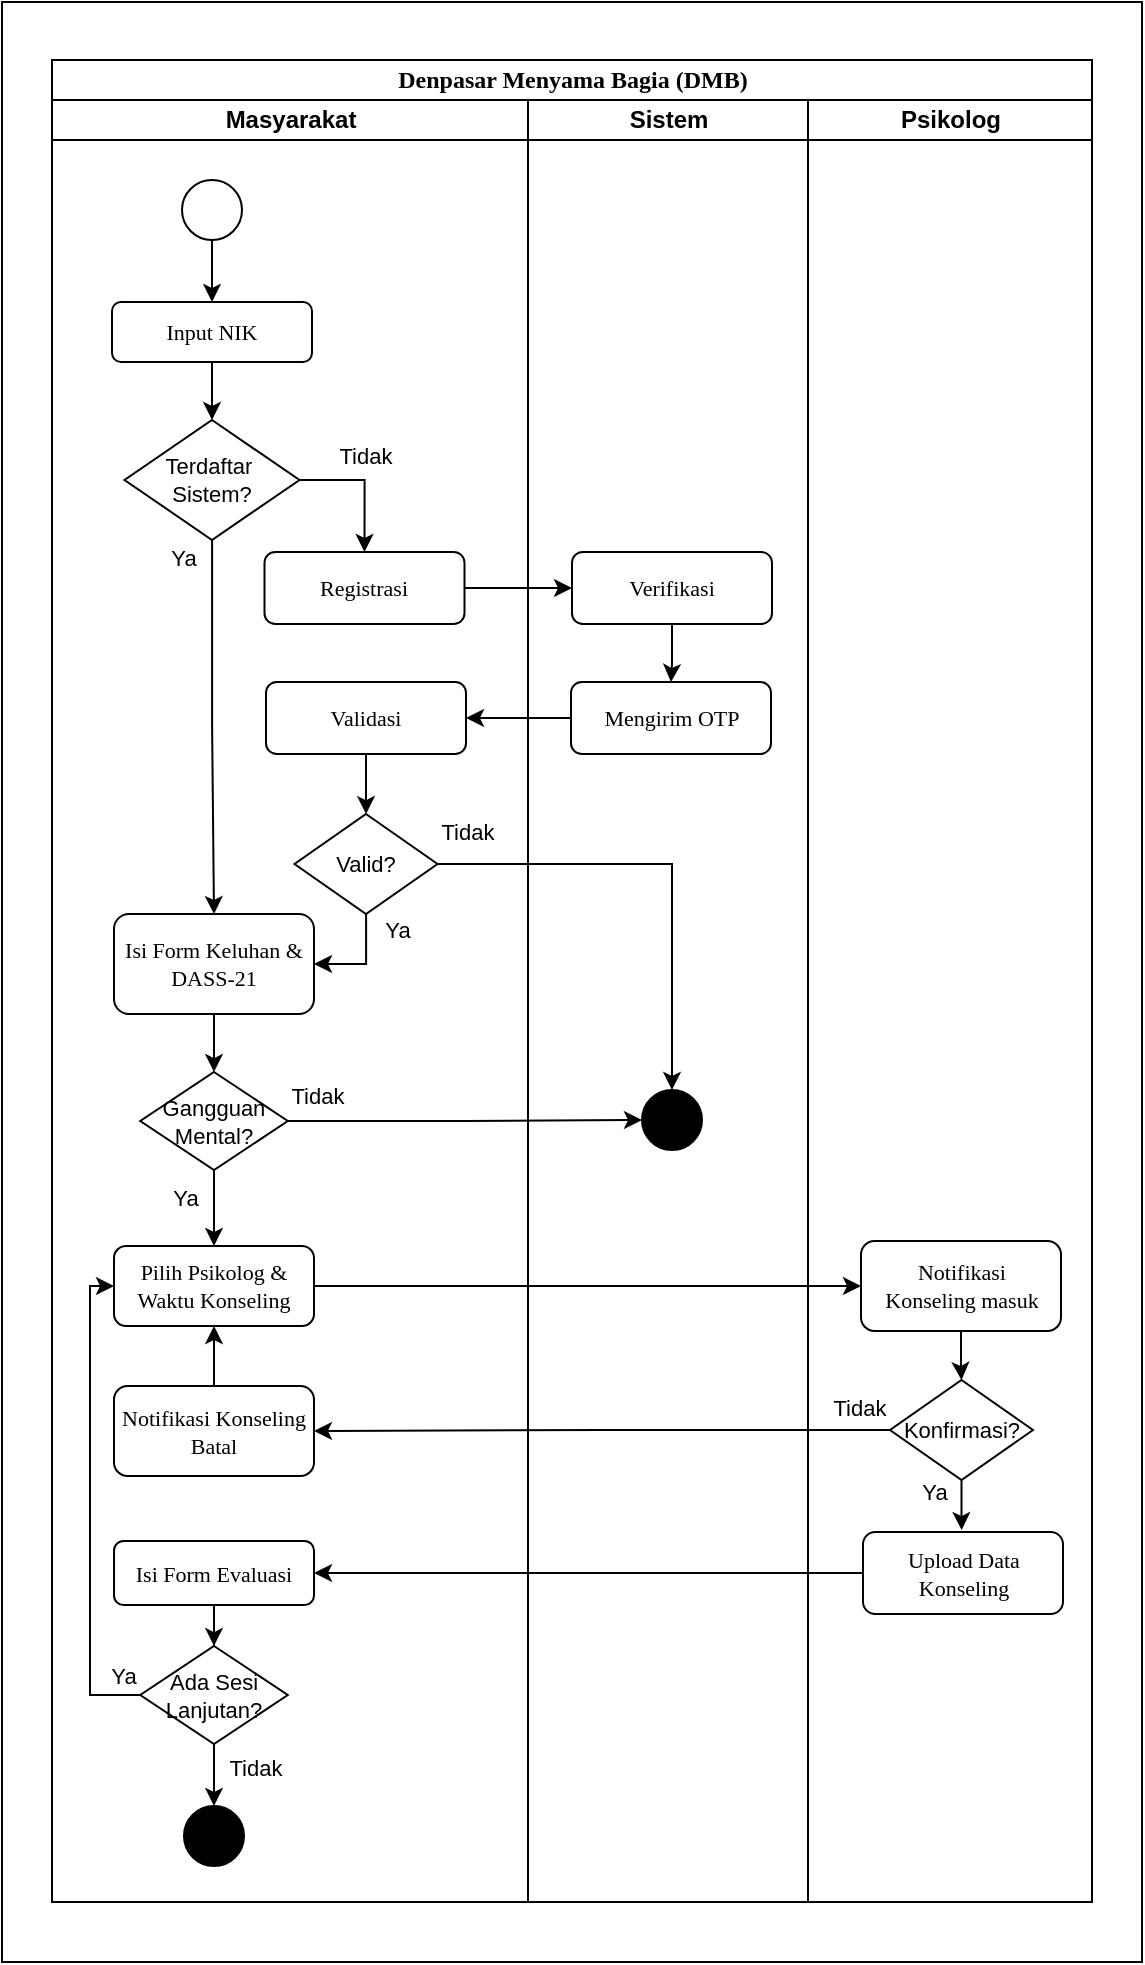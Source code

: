 <mxfile version="26.0.6">
  <diagram name="Page-1" id="74e2e168-ea6b-b213-b513-2b3c1d86103e">
    <mxGraphModel dx="1434" dy="822" grid="1" gridSize="10" guides="1" tooltips="1" connect="1" arrows="1" fold="1" page="1" pageScale="1" pageWidth="1100" pageHeight="850" background="none" math="0" shadow="0">
      <root>
        <mxCell id="0" />
        <mxCell id="1" parent="0" />
        <mxCell id="NHuW_ycCEP214MvrEZXo-8" value="" style="rounded=0;whiteSpace=wrap;html=1;fillColor=none;" parent="1" vertex="1">
          <mxGeometry x="47" y="60" width="570" height="980" as="geometry" />
        </mxCell>
        <mxCell id="77e6c97f196da883-1" value="&lt;font style=&quot;font-size: 12px;&quot;&gt;Denpasar Menyama Bagia (DMB)&lt;/font&gt;" style="swimlane;html=1;childLayout=stackLayout;startSize=20;rounded=0;shadow=0;labelBackgroundColor=none;strokeWidth=1;fontFamily=Verdana;fontSize=8;align=center;" parent="1" vertex="1">
          <mxGeometry x="72" y="89" width="520" height="921" as="geometry" />
        </mxCell>
        <mxCell id="77e6c97f196da883-2" value="Masyarakat" style="swimlane;html=1;startSize=20;" parent="77e6c97f196da883-1" vertex="1">
          <mxGeometry y="20" width="238" height="901" as="geometry" />
        </mxCell>
        <mxCell id="NHuW_ycCEP214MvrEZXo-3" style="edgeStyle=orthogonalEdgeStyle;rounded=0;orthogonalLoop=1;jettySize=auto;html=1;entryX=0.5;entryY=0;entryDx=0;entryDy=0;" parent="77e6c97f196da883-2" source="77e6c97f196da883-8" target="26xbkcS0d-30h95iVf0r-8" edge="1">
          <mxGeometry relative="1" as="geometry">
            <mxPoint x="80" y="160" as="targetPoint" />
          </mxGeometry>
        </mxCell>
        <mxCell id="77e6c97f196da883-8" value="&lt;font style=&quot;font-size: 11px;&quot;&gt;Input NIK&lt;/font&gt;" style="rounded=1;whiteSpace=wrap;html=1;shadow=0;labelBackgroundColor=none;strokeWidth=1;fontFamily=Verdana;fontSize=8;align=center;" parent="77e6c97f196da883-2" vertex="1">
          <mxGeometry x="30" y="101" width="100" height="30" as="geometry" />
        </mxCell>
        <mxCell id="NHuW_ycCEP214MvrEZXo-1" style="edgeStyle=orthogonalEdgeStyle;rounded=0;orthogonalLoop=1;jettySize=auto;html=1;" parent="77e6c97f196da883-2" source="CfGLCQ-AVux36dYBFbCj-1" target="77e6c97f196da883-8" edge="1">
          <mxGeometry relative="1" as="geometry" />
        </mxCell>
        <mxCell id="CfGLCQ-AVux36dYBFbCj-1" value="" style="ellipse;whiteSpace=wrap;html=1;aspect=fixed;" parent="77e6c97f196da883-2" vertex="1">
          <mxGeometry x="65" y="40" width="30" height="30" as="geometry" />
        </mxCell>
        <mxCell id="9PPKJCup4GsYLii_3ZPz-2" value="&lt;font style=&quot;font-size: 11px;&quot;&gt;Isi Form Evaluasi&lt;/font&gt;" style="rounded=1;whiteSpace=wrap;html=1;shadow=0;labelBackgroundColor=none;strokeWidth=1;fontFamily=Verdana;fontSize=8;align=center;" parent="77e6c97f196da883-2" vertex="1">
          <mxGeometry x="31.01" y="720.5" width="100" height="32" as="geometry" />
        </mxCell>
        <mxCell id="26xbkcS0d-30h95iVf0r-33" style="edgeStyle=orthogonalEdgeStyle;rounded=0;orthogonalLoop=1;jettySize=auto;html=1;" parent="77e6c97f196da883-2" source="glYdVUXlVzHkLnLTy9Cp-29" target="26xbkcS0d-30h95iVf0r-31" edge="1">
          <mxGeometry relative="1" as="geometry" />
        </mxCell>
        <mxCell id="glYdVUXlVzHkLnLTy9Cp-29" value="&lt;font style=&quot;font-size: 11px;&quot;&gt;Isi Form Keluhan &amp;amp; DASS-21&lt;br&gt;&lt;/font&gt;" style="rounded=1;whiteSpace=wrap;html=1;shadow=0;labelBackgroundColor=none;strokeWidth=1;fontFamily=Verdana;fontSize=8;align=center;" parent="77e6c97f196da883-2" vertex="1">
          <mxGeometry x="31" y="407" width="100" height="50" as="geometry" />
        </mxCell>
        <mxCell id="26xbkcS0d-30h95iVf0r-9" style="edgeStyle=orthogonalEdgeStyle;rounded=0;orthogonalLoop=1;jettySize=auto;html=1;entryX=0.5;entryY=0;entryDx=0;entryDy=0;" parent="77e6c97f196da883-2" source="26xbkcS0d-30h95iVf0r-8" target="glYdVUXlVzHkLnLTy9Cp-29" edge="1">
          <mxGeometry relative="1" as="geometry" />
        </mxCell>
        <mxCell id="26xbkcS0d-30h95iVf0r-17" style="edgeStyle=orthogonalEdgeStyle;rounded=0;orthogonalLoop=1;jettySize=auto;html=1;entryX=0.5;entryY=0;entryDx=0;entryDy=0;" parent="77e6c97f196da883-2" source="26xbkcS0d-30h95iVf0r-8" target="26xbkcS0d-30h95iVf0r-12" edge="1">
          <mxGeometry relative="1" as="geometry">
            <Array as="points">
              <mxPoint x="156" y="190" />
            </Array>
          </mxGeometry>
        </mxCell>
        <mxCell id="26xbkcS0d-30h95iVf0r-8" value="&lt;div&gt;Terdaftar&amp;nbsp;&lt;/div&gt;&lt;div&gt;Sistem?&lt;/div&gt;" style="rhombus;whiteSpace=wrap;html=1;fontSize=11;" parent="77e6c97f196da883-2" vertex="1">
          <mxGeometry x="36.25" y="160" width="87.5" height="60" as="geometry" />
        </mxCell>
        <mxCell id="26xbkcS0d-30h95iVf0r-12" value="&lt;font style=&quot;font-size: 11px;&quot;&gt;Registrasi&lt;/font&gt;" style="rounded=1;whiteSpace=wrap;html=1;shadow=0;labelBackgroundColor=none;strokeWidth=1;fontFamily=Verdana;fontSize=8;align=center;" parent="77e6c97f196da883-2" vertex="1">
          <mxGeometry x="106.25" y="226" width="100" height="36" as="geometry" />
        </mxCell>
        <mxCell id="26xbkcS0d-30h95iVf0r-13" value="Tidak" style="text;html=1;strokeColor=none;fillColor=none;align=center;verticalAlign=middle;whiteSpace=wrap;rounded=0;fontSize=11;" parent="77e6c97f196da883-2" vertex="1">
          <mxGeometry x="127" y="163" width="60" height="30" as="geometry" />
        </mxCell>
        <mxCell id="26xbkcS0d-30h95iVf0r-30" value="&lt;font style=&quot;font-size: 11px;&quot;&gt;Pilih Psikolog &amp;amp; Waktu Konseling&lt;/font&gt;" style="rounded=1;whiteSpace=wrap;html=1;shadow=0;labelBackgroundColor=none;strokeWidth=1;fontFamily=Verdana;fontSize=8;align=center;" parent="77e6c97f196da883-2" vertex="1">
          <mxGeometry x="31" y="573" width="100" height="40" as="geometry" />
        </mxCell>
        <mxCell id="26xbkcS0d-30h95iVf0r-35" style="edgeStyle=orthogonalEdgeStyle;rounded=0;orthogonalLoop=1;jettySize=auto;html=1;" parent="77e6c97f196da883-2" source="26xbkcS0d-30h95iVf0r-31" target="26xbkcS0d-30h95iVf0r-30" edge="1">
          <mxGeometry relative="1" as="geometry" />
        </mxCell>
        <mxCell id="26xbkcS0d-30h95iVf0r-31" value="Gangguan Mental?" style="rhombus;whiteSpace=wrap;html=1;fontSize=11;" parent="77e6c97f196da883-2" vertex="1">
          <mxGeometry x="44.13" y="486" width="73.75" height="49" as="geometry" />
        </mxCell>
        <mxCell id="26xbkcS0d-30h95iVf0r-34" value="Ya" style="text;html=1;strokeColor=none;fillColor=none;align=center;verticalAlign=middle;whiteSpace=wrap;rounded=0;fontSize=11;" parent="77e6c97f196da883-2" vertex="1">
          <mxGeometry x="37" y="534" width="60" height="30" as="geometry" />
        </mxCell>
        <mxCell id="26xbkcS0d-30h95iVf0r-37" value="Tidak" style="text;html=1;strokeColor=none;fillColor=none;align=center;verticalAlign=middle;whiteSpace=wrap;rounded=0;fontSize=11;" parent="77e6c97f196da883-2" vertex="1">
          <mxGeometry x="103" y="483" width="60" height="30" as="geometry" />
        </mxCell>
        <mxCell id="26xbkcS0d-30h95iVf0r-69" style="edgeStyle=orthogonalEdgeStyle;rounded=0;orthogonalLoop=1;jettySize=auto;html=1;" parent="77e6c97f196da883-2" source="26xbkcS0d-30h95iVf0r-68" target="26xbkcS0d-30h95iVf0r-30" edge="1">
          <mxGeometry relative="1" as="geometry" />
        </mxCell>
        <mxCell id="26xbkcS0d-30h95iVf0r-68" value="&lt;div&gt;&lt;font style=&quot;font-size: 11px;&quot;&gt;Notifikasi Konseling Batal&lt;br&gt;&lt;/font&gt;&lt;/div&gt;" style="rounded=1;whiteSpace=wrap;html=1;shadow=0;labelBackgroundColor=none;strokeWidth=1;fontFamily=Verdana;fontSize=8;align=center;" parent="77e6c97f196da883-2" vertex="1">
          <mxGeometry x="31" y="643" width="100" height="45" as="geometry" />
        </mxCell>
        <mxCell id="26xbkcS0d-30h95iVf0r-78" style="edgeStyle=orthogonalEdgeStyle;rounded=0;orthogonalLoop=1;jettySize=auto;html=1;entryX=0;entryY=0.5;entryDx=0;entryDy=0;" parent="77e6c97f196da883-2" source="26xbkcS0d-30h95iVf0r-76" target="26xbkcS0d-30h95iVf0r-30" edge="1">
          <mxGeometry relative="1" as="geometry">
            <Array as="points">
              <mxPoint x="19" y="798" />
              <mxPoint x="19" y="593" />
            </Array>
          </mxGeometry>
        </mxCell>
        <mxCell id="VUwlOGo-xAR3vTK7M5r4-3" style="edgeStyle=orthogonalEdgeStyle;rounded=0;orthogonalLoop=1;jettySize=auto;html=1;" edge="1" parent="77e6c97f196da883-2" source="26xbkcS0d-30h95iVf0r-76" target="CfGLCQ-AVux36dYBFbCj-18">
          <mxGeometry relative="1" as="geometry" />
        </mxCell>
        <mxCell id="26xbkcS0d-30h95iVf0r-76" value="Ada Sesi Lanjutan?" style="rhombus;whiteSpace=wrap;html=1;fontSize=11;" parent="77e6c97f196da883-2" vertex="1">
          <mxGeometry x="44.13" y="773" width="73.75" height="49" as="geometry" />
        </mxCell>
        <mxCell id="26xbkcS0d-30h95iVf0r-79" value="Ya" style="text;html=1;strokeColor=none;fillColor=none;align=center;verticalAlign=middle;whiteSpace=wrap;rounded=0;fontSize=11;" parent="77e6c97f196da883-2" vertex="1">
          <mxGeometry x="6" y="773" width="60" height="30" as="geometry" />
        </mxCell>
        <mxCell id="CfGLCQ-AVux36dYBFbCj-18" value="" style="ellipse;whiteSpace=wrap;html=1;fontSize=8;fontFamily=Verdana;rounded=1;shadow=0;labelBackgroundColor=none;strokeWidth=1;direction=south;fillColor=#000000;" parent="77e6c97f196da883-2" vertex="1">
          <mxGeometry x="66" y="853" width="30" height="30" as="geometry" />
        </mxCell>
        <mxCell id="26xbkcS0d-30h95iVf0r-83" value="Tidak" style="text;html=1;strokeColor=none;fillColor=none;align=center;verticalAlign=middle;whiteSpace=wrap;rounded=0;fontSize=11;" parent="77e6c97f196da883-2" vertex="1">
          <mxGeometry x="72" y="819" width="60" height="30" as="geometry" />
        </mxCell>
        <mxCell id="26xbkcS0d-30h95iVf0r-86" style="edgeStyle=orthogonalEdgeStyle;rounded=0;orthogonalLoop=1;jettySize=auto;html=1;exitX=0.5;exitY=1;exitDx=0;exitDy=0;" parent="77e6c97f196da883-2" source="9PPKJCup4GsYLii_3ZPz-2" target="26xbkcS0d-30h95iVf0r-76" edge="1">
          <mxGeometry relative="1" as="geometry">
            <mxPoint x="81" y="822" as="sourcePoint" />
          </mxGeometry>
        </mxCell>
        <mxCell id="VUwlOGo-xAR3vTK7M5r4-11" style="edgeStyle=orthogonalEdgeStyle;rounded=0;orthogonalLoop=1;jettySize=auto;html=1;entryX=1;entryY=0.5;entryDx=0;entryDy=0;" edge="1" parent="77e6c97f196da883-2" source="26xbkcS0d-30h95iVf0r-20" target="glYdVUXlVzHkLnLTy9Cp-29">
          <mxGeometry relative="1" as="geometry" />
        </mxCell>
        <mxCell id="26xbkcS0d-30h95iVf0r-20" value="Valid?" style="rhombus;whiteSpace=wrap;html=1;fontSize=11;" parent="77e6c97f196da883-2" vertex="1">
          <mxGeometry x="121.25" y="357" width="71.5" height="50" as="geometry" />
        </mxCell>
        <mxCell id="VUwlOGo-xAR3vTK7M5r4-10" style="edgeStyle=orthogonalEdgeStyle;rounded=0;orthogonalLoop=1;jettySize=auto;html=1;" edge="1" parent="77e6c97f196da883-2" source="VUwlOGo-xAR3vTK7M5r4-7" target="26xbkcS0d-30h95iVf0r-20">
          <mxGeometry relative="1" as="geometry" />
        </mxCell>
        <mxCell id="VUwlOGo-xAR3vTK7M5r4-7" value="&lt;font style=&quot;font-size: 11px;&quot;&gt;Validasi&lt;/font&gt;" style="rounded=1;whiteSpace=wrap;html=1;shadow=0;labelBackgroundColor=none;strokeWidth=1;fontFamily=Verdana;fontSize=8;align=center;" vertex="1" parent="77e6c97f196da883-2">
          <mxGeometry x="107" y="291" width="100" height="36" as="geometry" />
        </mxCell>
        <mxCell id="26xbkcS0d-30h95iVf0r-29" value="Tidak" style="text;html=1;strokeColor=none;fillColor=none;align=center;verticalAlign=middle;whiteSpace=wrap;rounded=0;fontSize=11;" parent="77e6c97f196da883-2" vertex="1">
          <mxGeometry x="178" y="351" width="60" height="30" as="geometry" />
        </mxCell>
        <mxCell id="26xbkcS0d-30h95iVf0r-23" value="Ya" style="text;html=1;strokeColor=none;fillColor=none;align=center;verticalAlign=middle;whiteSpace=wrap;rounded=0;fontSize=11;" parent="77e6c97f196da883-2" vertex="1">
          <mxGeometry x="143" y="400" width="60" height="30" as="geometry" />
        </mxCell>
        <mxCell id="77e6c97f196da883-3" value="Sistem" style="swimlane;html=1;startSize=20;" parent="77e6c97f196da883-1" vertex="1">
          <mxGeometry x="238" y="20" width="140" height="901" as="geometry" />
        </mxCell>
        <mxCell id="glYdVUXlVzHkLnLTy9Cp-24" value="&lt;font style=&quot;font-size: 11px;&quot;&gt;Verifikasi&lt;br&gt;&lt;/font&gt;" style="rounded=1;whiteSpace=wrap;html=1;shadow=0;labelBackgroundColor=none;strokeWidth=1;fontFamily=Verdana;fontSize=8;align=center;" parent="77e6c97f196da883-3" vertex="1">
          <mxGeometry x="22" y="226" width="100" height="36" as="geometry" />
        </mxCell>
        <mxCell id="26xbkcS0d-30h95iVf0r-25" value="" style="ellipse;whiteSpace=wrap;html=1;fontSize=8;fontFamily=Verdana;rounded=1;shadow=0;labelBackgroundColor=none;strokeWidth=1;direction=south;fillColor=#000000;" parent="77e6c97f196da883-3" vertex="1">
          <mxGeometry x="57" y="495" width="30" height="30" as="geometry" />
        </mxCell>
        <mxCell id="VUwlOGo-xAR3vTK7M5r4-4" value="&lt;font style=&quot;font-size: 11px;&quot;&gt;Mengirim OTP&lt;br&gt;&lt;/font&gt;" style="rounded=1;whiteSpace=wrap;html=1;shadow=0;labelBackgroundColor=none;strokeWidth=1;fontFamily=Verdana;fontSize=8;align=center;" vertex="1" parent="77e6c97f196da883-3">
          <mxGeometry x="21.5" y="291" width="100" height="36" as="geometry" />
        </mxCell>
        <mxCell id="VUwlOGo-xAR3vTK7M5r4-5" style="edgeStyle=orthogonalEdgeStyle;rounded=0;orthogonalLoop=1;jettySize=auto;html=1;" edge="1" parent="77e6c97f196da883-3" source="glYdVUXlVzHkLnLTy9Cp-24" target="VUwlOGo-xAR3vTK7M5r4-4">
          <mxGeometry relative="1" as="geometry" />
        </mxCell>
        <mxCell id="77e6c97f196da883-4" value="Psikolog" style="swimlane;html=1;startSize=20;" parent="77e6c97f196da883-1" vertex="1">
          <mxGeometry x="378" y="20" width="142" height="901" as="geometry" />
        </mxCell>
        <mxCell id="26xbkcS0d-30h95iVf0r-72" style="edgeStyle=orthogonalEdgeStyle;rounded=0;orthogonalLoop=1;jettySize=auto;html=1;" parent="77e6c97f196da883-4" source="26xbkcS0d-30h95iVf0r-62" edge="1">
          <mxGeometry relative="1" as="geometry">
            <mxPoint x="76.833" y="715" as="targetPoint" />
          </mxGeometry>
        </mxCell>
        <mxCell id="26xbkcS0d-30h95iVf0r-62" value="Konfirmasi?" style="rhombus;whiteSpace=wrap;html=1;fontSize=11;" parent="77e6c97f196da883-4" vertex="1">
          <mxGeometry x="41" y="640" width="71.5" height="50" as="geometry" />
        </mxCell>
        <mxCell id="26xbkcS0d-30h95iVf0r-64" value="Tidak" style="text;html=1;strokeColor=none;fillColor=none;align=center;verticalAlign=middle;whiteSpace=wrap;rounded=0;fontSize=11;" parent="77e6c97f196da883-4" vertex="1">
          <mxGeometry x="-4" y="639" width="60" height="30" as="geometry" />
        </mxCell>
        <mxCell id="26xbkcS0d-30h95iVf0r-65" value="Ya" style="text;html=1;strokeColor=none;fillColor=none;align=center;verticalAlign=middle;whiteSpace=wrap;rounded=0;fontSize=11;" parent="77e6c97f196da883-4" vertex="1">
          <mxGeometry x="44" y="681" width="39" height="30" as="geometry" />
        </mxCell>
        <mxCell id="26xbkcS0d-30h95iVf0r-73" value="&lt;font style=&quot;font-size: 11px;&quot;&gt;Upload Data Konseling&lt;br&gt;&lt;/font&gt;" style="rounded=1;whiteSpace=wrap;html=1;shadow=0;labelBackgroundColor=none;strokeWidth=1;fontFamily=Verdana;fontSize=8;align=center;" parent="77e6c97f196da883-4" vertex="1">
          <mxGeometry x="27.5" y="716" width="100" height="41" as="geometry" />
        </mxCell>
        <mxCell id="glYdVUXlVzHkLnLTy9Cp-25" value="&lt;font style=&quot;font-size: 11px;&quot;&gt;Notifikasi&lt;br&gt;Konseling masuk&lt;/font&gt;" style="rounded=1;whiteSpace=wrap;html=1;shadow=0;labelBackgroundColor=none;strokeWidth=1;fontFamily=Verdana;fontSize=8;align=center;" parent="77e6c97f196da883-4" vertex="1">
          <mxGeometry x="26.5" y="570.5" width="100" height="45" as="geometry" />
        </mxCell>
        <mxCell id="26xbkcS0d-30h95iVf0r-63" style="edgeStyle=orthogonalEdgeStyle;rounded=0;orthogonalLoop=1;jettySize=auto;html=1;" parent="77e6c97f196da883-4" source="glYdVUXlVzHkLnLTy9Cp-25" target="26xbkcS0d-30h95iVf0r-62" edge="1">
          <mxGeometry relative="1" as="geometry" />
        </mxCell>
        <mxCell id="26xbkcS0d-30h95iVf0r-19" style="edgeStyle=orthogonalEdgeStyle;rounded=0;orthogonalLoop=1;jettySize=auto;html=1;entryX=0;entryY=0.5;entryDx=0;entryDy=0;" parent="77e6c97f196da883-1" source="26xbkcS0d-30h95iVf0r-12" target="glYdVUXlVzHkLnLTy9Cp-24" edge="1">
          <mxGeometry relative="1" as="geometry" />
        </mxCell>
        <mxCell id="26xbkcS0d-30h95iVf0r-36" style="edgeStyle=orthogonalEdgeStyle;rounded=0;orthogonalLoop=1;jettySize=auto;html=1;entryX=0.5;entryY=1;entryDx=0;entryDy=0;" parent="77e6c97f196da883-1" source="26xbkcS0d-30h95iVf0r-31" target="26xbkcS0d-30h95iVf0r-25" edge="1">
          <mxGeometry relative="1" as="geometry" />
        </mxCell>
        <mxCell id="26xbkcS0d-30h95iVf0r-67" style="edgeStyle=orthogonalEdgeStyle;rounded=0;orthogonalLoop=1;jettySize=auto;html=1;entryX=1;entryY=0.5;entryDx=0;entryDy=0;" parent="77e6c97f196da883-1" source="26xbkcS0d-30h95iVf0r-62" target="26xbkcS0d-30h95iVf0r-68" edge="1">
          <mxGeometry relative="1" as="geometry">
            <mxPoint x="148" y="685" as="targetPoint" />
          </mxGeometry>
        </mxCell>
        <mxCell id="26xbkcS0d-30h95iVf0r-75" style="edgeStyle=orthogonalEdgeStyle;rounded=0;orthogonalLoop=1;jettySize=auto;html=1;" parent="77e6c97f196da883-1" source="26xbkcS0d-30h95iVf0r-73" target="9PPKJCup4GsYLii_3ZPz-2" edge="1">
          <mxGeometry relative="1" as="geometry" />
        </mxCell>
        <mxCell id="26xbkcS0d-30h95iVf0r-61" style="edgeStyle=orthogonalEdgeStyle;rounded=0;orthogonalLoop=1;jettySize=auto;html=1;" parent="77e6c97f196da883-1" source="26xbkcS0d-30h95iVf0r-30" target="glYdVUXlVzHkLnLTy9Cp-25" edge="1">
          <mxGeometry relative="1" as="geometry" />
        </mxCell>
        <mxCell id="VUwlOGo-xAR3vTK7M5r4-8" style="edgeStyle=orthogonalEdgeStyle;rounded=0;orthogonalLoop=1;jettySize=auto;html=1;" edge="1" parent="77e6c97f196da883-1" source="VUwlOGo-xAR3vTK7M5r4-4" target="VUwlOGo-xAR3vTK7M5r4-7">
          <mxGeometry relative="1" as="geometry" />
        </mxCell>
        <mxCell id="VUwlOGo-xAR3vTK7M5r4-12" style="edgeStyle=orthogonalEdgeStyle;rounded=0;orthogonalLoop=1;jettySize=auto;html=1;" edge="1" parent="77e6c97f196da883-1" source="26xbkcS0d-30h95iVf0r-20" target="26xbkcS0d-30h95iVf0r-25">
          <mxGeometry relative="1" as="geometry" />
        </mxCell>
        <mxCell id="26xbkcS0d-30h95iVf0r-10" value="Ya" style="text;html=1;strokeColor=none;fillColor=none;align=center;verticalAlign=middle;whiteSpace=wrap;rounded=0;fontSize=11;" parent="1" vertex="1">
          <mxGeometry x="108.25" y="323" width="60" height="30" as="geometry" />
        </mxCell>
      </root>
    </mxGraphModel>
  </diagram>
</mxfile>
